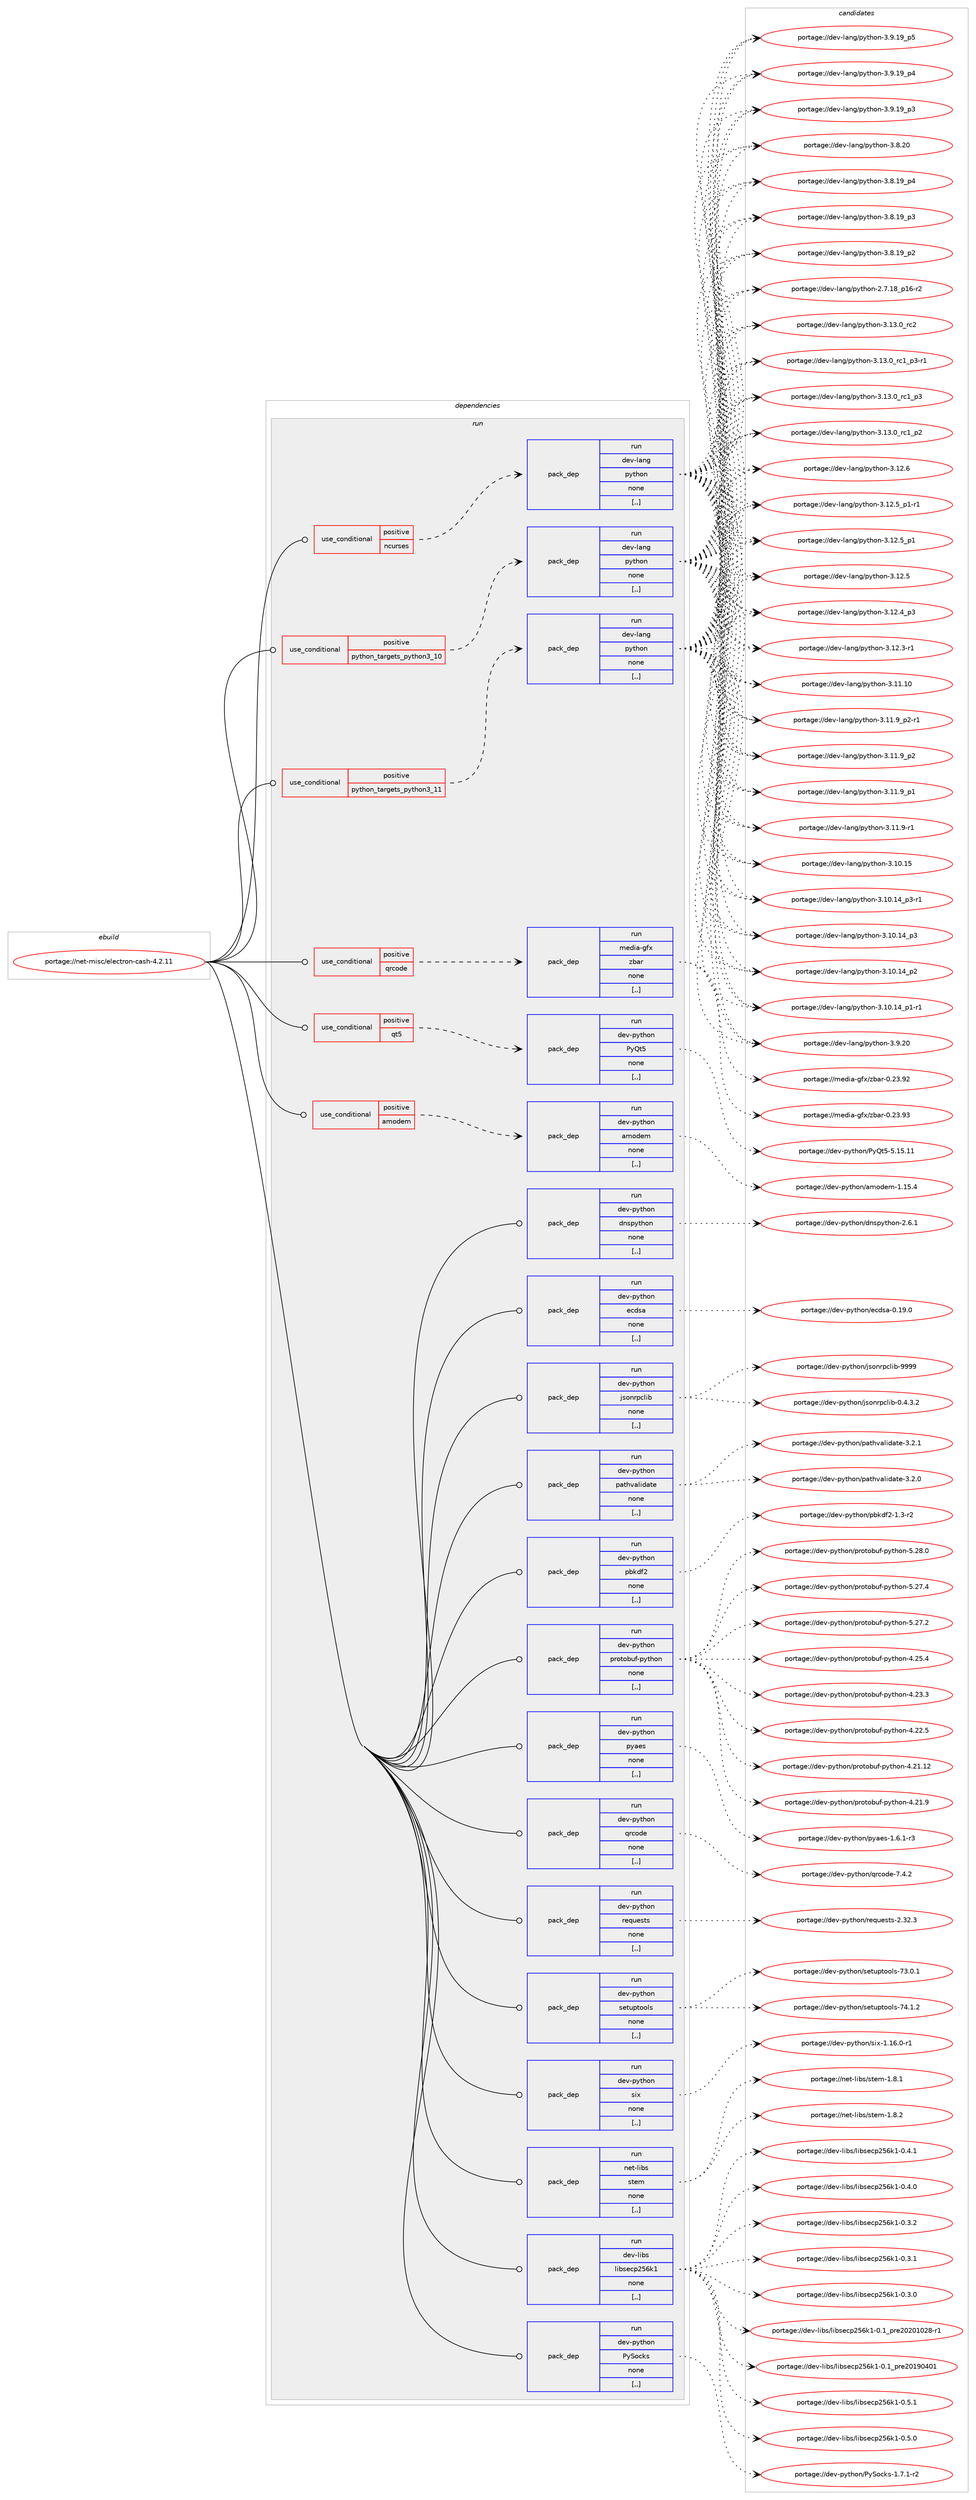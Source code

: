 digraph prolog {

# *************
# Graph options
# *************

newrank=true;
concentrate=true;
compound=true;
graph [rankdir=LR,fontname=Helvetica,fontsize=10,ranksep=1.5];#, ranksep=2.5, nodesep=0.2];
edge  [arrowhead=vee];
node  [fontname=Helvetica,fontsize=10];

# **********
# The ebuild
# **********

subgraph cluster_leftcol {
color=gray;
label=<<i>ebuild</i>>;
id [label="portage://net-misc/electron-cash-4.2.11", color=red, width=4, href="../net-misc/electron-cash-4.2.11.svg"];
}

# ****************
# The dependencies
# ****************

subgraph cluster_midcol {
color=gray;
label=<<i>dependencies</i>>;
subgraph cluster_compile {
fillcolor="#eeeeee";
style=filled;
label=<<i>compile</i>>;
}
subgraph cluster_compileandrun {
fillcolor="#eeeeee";
style=filled;
label=<<i>compile and run</i>>;
}
subgraph cluster_run {
fillcolor="#eeeeee";
style=filled;
label=<<i>run</i>>;
subgraph cond230640 {
dependency879158 [label=<<TABLE BORDER="0" CELLBORDER="1" CELLSPACING="0" CELLPADDING="4"><TR><TD ROWSPAN="3" CELLPADDING="10">use_conditional</TD></TR><TR><TD>positive</TD></TR><TR><TD>amodem</TD></TR></TABLE>>, shape=none, color=red];
subgraph pack642085 {
dependency879159 [label=<<TABLE BORDER="0" CELLBORDER="1" CELLSPACING="0" CELLPADDING="4" WIDTH="220"><TR><TD ROWSPAN="6" CELLPADDING="30">pack_dep</TD></TR><TR><TD WIDTH="110">run</TD></TR><TR><TD>dev-python</TD></TR><TR><TD>amodem</TD></TR><TR><TD>none</TD></TR><TR><TD>[,,]</TD></TR></TABLE>>, shape=none, color=blue];
}
dependency879158:e -> dependency879159:w [weight=20,style="dashed",arrowhead="vee"];
}
id:e -> dependency879158:w [weight=20,style="solid",arrowhead="odot"];
subgraph cond230641 {
dependency879160 [label=<<TABLE BORDER="0" CELLBORDER="1" CELLSPACING="0" CELLPADDING="4"><TR><TD ROWSPAN="3" CELLPADDING="10">use_conditional</TD></TR><TR><TD>positive</TD></TR><TR><TD>ncurses</TD></TR></TABLE>>, shape=none, color=red];
subgraph pack642086 {
dependency879161 [label=<<TABLE BORDER="0" CELLBORDER="1" CELLSPACING="0" CELLPADDING="4" WIDTH="220"><TR><TD ROWSPAN="6" CELLPADDING="30">pack_dep</TD></TR><TR><TD WIDTH="110">run</TD></TR><TR><TD>dev-lang</TD></TR><TR><TD>python</TD></TR><TR><TD>none</TD></TR><TR><TD>[,,]</TD></TR></TABLE>>, shape=none, color=blue];
}
dependency879160:e -> dependency879161:w [weight=20,style="dashed",arrowhead="vee"];
}
id:e -> dependency879160:w [weight=20,style="solid",arrowhead="odot"];
subgraph cond230642 {
dependency879162 [label=<<TABLE BORDER="0" CELLBORDER="1" CELLSPACING="0" CELLPADDING="4"><TR><TD ROWSPAN="3" CELLPADDING="10">use_conditional</TD></TR><TR><TD>positive</TD></TR><TR><TD>python_targets_python3_10</TD></TR></TABLE>>, shape=none, color=red];
subgraph pack642087 {
dependency879163 [label=<<TABLE BORDER="0" CELLBORDER="1" CELLSPACING="0" CELLPADDING="4" WIDTH="220"><TR><TD ROWSPAN="6" CELLPADDING="30">pack_dep</TD></TR><TR><TD WIDTH="110">run</TD></TR><TR><TD>dev-lang</TD></TR><TR><TD>python</TD></TR><TR><TD>none</TD></TR><TR><TD>[,,]</TD></TR></TABLE>>, shape=none, color=blue];
}
dependency879162:e -> dependency879163:w [weight=20,style="dashed",arrowhead="vee"];
}
id:e -> dependency879162:w [weight=20,style="solid",arrowhead="odot"];
subgraph cond230643 {
dependency879164 [label=<<TABLE BORDER="0" CELLBORDER="1" CELLSPACING="0" CELLPADDING="4"><TR><TD ROWSPAN="3" CELLPADDING="10">use_conditional</TD></TR><TR><TD>positive</TD></TR><TR><TD>python_targets_python3_11</TD></TR></TABLE>>, shape=none, color=red];
subgraph pack642088 {
dependency879165 [label=<<TABLE BORDER="0" CELLBORDER="1" CELLSPACING="0" CELLPADDING="4" WIDTH="220"><TR><TD ROWSPAN="6" CELLPADDING="30">pack_dep</TD></TR><TR><TD WIDTH="110">run</TD></TR><TR><TD>dev-lang</TD></TR><TR><TD>python</TD></TR><TR><TD>none</TD></TR><TR><TD>[,,]</TD></TR></TABLE>>, shape=none, color=blue];
}
dependency879164:e -> dependency879165:w [weight=20,style="dashed",arrowhead="vee"];
}
id:e -> dependency879164:w [weight=20,style="solid",arrowhead="odot"];
subgraph cond230644 {
dependency879166 [label=<<TABLE BORDER="0" CELLBORDER="1" CELLSPACING="0" CELLPADDING="4"><TR><TD ROWSPAN="3" CELLPADDING="10">use_conditional</TD></TR><TR><TD>positive</TD></TR><TR><TD>qrcode</TD></TR></TABLE>>, shape=none, color=red];
subgraph pack642089 {
dependency879167 [label=<<TABLE BORDER="0" CELLBORDER="1" CELLSPACING="0" CELLPADDING="4" WIDTH="220"><TR><TD ROWSPAN="6" CELLPADDING="30">pack_dep</TD></TR><TR><TD WIDTH="110">run</TD></TR><TR><TD>media-gfx</TD></TR><TR><TD>zbar</TD></TR><TR><TD>none</TD></TR><TR><TD>[,,]</TD></TR></TABLE>>, shape=none, color=blue];
}
dependency879166:e -> dependency879167:w [weight=20,style="dashed",arrowhead="vee"];
}
id:e -> dependency879166:w [weight=20,style="solid",arrowhead="odot"];
subgraph cond230645 {
dependency879168 [label=<<TABLE BORDER="0" CELLBORDER="1" CELLSPACING="0" CELLPADDING="4"><TR><TD ROWSPAN="3" CELLPADDING="10">use_conditional</TD></TR><TR><TD>positive</TD></TR><TR><TD>qt5</TD></TR></TABLE>>, shape=none, color=red];
subgraph pack642090 {
dependency879169 [label=<<TABLE BORDER="0" CELLBORDER="1" CELLSPACING="0" CELLPADDING="4" WIDTH="220"><TR><TD ROWSPAN="6" CELLPADDING="30">pack_dep</TD></TR><TR><TD WIDTH="110">run</TD></TR><TR><TD>dev-python</TD></TR><TR><TD>PyQt5</TD></TR><TR><TD>none</TD></TR><TR><TD>[,,]</TD></TR></TABLE>>, shape=none, color=blue];
}
dependency879168:e -> dependency879169:w [weight=20,style="dashed",arrowhead="vee"];
}
id:e -> dependency879168:w [weight=20,style="solid",arrowhead="odot"];
subgraph pack642091 {
dependency879170 [label=<<TABLE BORDER="0" CELLBORDER="1" CELLSPACING="0" CELLPADDING="4" WIDTH="220"><TR><TD ROWSPAN="6" CELLPADDING="30">pack_dep</TD></TR><TR><TD WIDTH="110">run</TD></TR><TR><TD>dev-libs</TD></TR><TR><TD>libsecp256k1</TD></TR><TR><TD>none</TD></TR><TR><TD>[,,]</TD></TR></TABLE>>, shape=none, color=blue];
}
id:e -> dependency879170:w [weight=20,style="solid",arrowhead="odot"];
subgraph pack642092 {
dependency879171 [label=<<TABLE BORDER="0" CELLBORDER="1" CELLSPACING="0" CELLPADDING="4" WIDTH="220"><TR><TD ROWSPAN="6" CELLPADDING="30">pack_dep</TD></TR><TR><TD WIDTH="110">run</TD></TR><TR><TD>dev-python</TD></TR><TR><TD>PySocks</TD></TR><TR><TD>none</TD></TR><TR><TD>[,,]</TD></TR></TABLE>>, shape=none, color=blue];
}
id:e -> dependency879171:w [weight=20,style="solid",arrowhead="odot"];
subgraph pack642093 {
dependency879172 [label=<<TABLE BORDER="0" CELLBORDER="1" CELLSPACING="0" CELLPADDING="4" WIDTH="220"><TR><TD ROWSPAN="6" CELLPADDING="30">pack_dep</TD></TR><TR><TD WIDTH="110">run</TD></TR><TR><TD>dev-python</TD></TR><TR><TD>dnspython</TD></TR><TR><TD>none</TD></TR><TR><TD>[,,]</TD></TR></TABLE>>, shape=none, color=blue];
}
id:e -> dependency879172:w [weight=20,style="solid",arrowhead="odot"];
subgraph pack642094 {
dependency879173 [label=<<TABLE BORDER="0" CELLBORDER="1" CELLSPACING="0" CELLPADDING="4" WIDTH="220"><TR><TD ROWSPAN="6" CELLPADDING="30">pack_dep</TD></TR><TR><TD WIDTH="110">run</TD></TR><TR><TD>dev-python</TD></TR><TR><TD>ecdsa</TD></TR><TR><TD>none</TD></TR><TR><TD>[,,]</TD></TR></TABLE>>, shape=none, color=blue];
}
id:e -> dependency879173:w [weight=20,style="solid",arrowhead="odot"];
subgraph pack642095 {
dependency879174 [label=<<TABLE BORDER="0" CELLBORDER="1" CELLSPACING="0" CELLPADDING="4" WIDTH="220"><TR><TD ROWSPAN="6" CELLPADDING="30">pack_dep</TD></TR><TR><TD WIDTH="110">run</TD></TR><TR><TD>dev-python</TD></TR><TR><TD>jsonrpclib</TD></TR><TR><TD>none</TD></TR><TR><TD>[,,]</TD></TR></TABLE>>, shape=none, color=blue];
}
id:e -> dependency879174:w [weight=20,style="solid",arrowhead="odot"];
subgraph pack642096 {
dependency879175 [label=<<TABLE BORDER="0" CELLBORDER="1" CELLSPACING="0" CELLPADDING="4" WIDTH="220"><TR><TD ROWSPAN="6" CELLPADDING="30">pack_dep</TD></TR><TR><TD WIDTH="110">run</TD></TR><TR><TD>dev-python</TD></TR><TR><TD>pathvalidate</TD></TR><TR><TD>none</TD></TR><TR><TD>[,,]</TD></TR></TABLE>>, shape=none, color=blue];
}
id:e -> dependency879175:w [weight=20,style="solid",arrowhead="odot"];
subgraph pack642097 {
dependency879176 [label=<<TABLE BORDER="0" CELLBORDER="1" CELLSPACING="0" CELLPADDING="4" WIDTH="220"><TR><TD ROWSPAN="6" CELLPADDING="30">pack_dep</TD></TR><TR><TD WIDTH="110">run</TD></TR><TR><TD>dev-python</TD></TR><TR><TD>pbkdf2</TD></TR><TR><TD>none</TD></TR><TR><TD>[,,]</TD></TR></TABLE>>, shape=none, color=blue];
}
id:e -> dependency879176:w [weight=20,style="solid",arrowhead="odot"];
subgraph pack642098 {
dependency879177 [label=<<TABLE BORDER="0" CELLBORDER="1" CELLSPACING="0" CELLPADDING="4" WIDTH="220"><TR><TD ROWSPAN="6" CELLPADDING="30">pack_dep</TD></TR><TR><TD WIDTH="110">run</TD></TR><TR><TD>dev-python</TD></TR><TR><TD>protobuf-python</TD></TR><TR><TD>none</TD></TR><TR><TD>[,,]</TD></TR></TABLE>>, shape=none, color=blue];
}
id:e -> dependency879177:w [weight=20,style="solid",arrowhead="odot"];
subgraph pack642099 {
dependency879178 [label=<<TABLE BORDER="0" CELLBORDER="1" CELLSPACING="0" CELLPADDING="4" WIDTH="220"><TR><TD ROWSPAN="6" CELLPADDING="30">pack_dep</TD></TR><TR><TD WIDTH="110">run</TD></TR><TR><TD>dev-python</TD></TR><TR><TD>pyaes</TD></TR><TR><TD>none</TD></TR><TR><TD>[,,]</TD></TR></TABLE>>, shape=none, color=blue];
}
id:e -> dependency879178:w [weight=20,style="solid",arrowhead="odot"];
subgraph pack642100 {
dependency879179 [label=<<TABLE BORDER="0" CELLBORDER="1" CELLSPACING="0" CELLPADDING="4" WIDTH="220"><TR><TD ROWSPAN="6" CELLPADDING="30">pack_dep</TD></TR><TR><TD WIDTH="110">run</TD></TR><TR><TD>dev-python</TD></TR><TR><TD>qrcode</TD></TR><TR><TD>none</TD></TR><TR><TD>[,,]</TD></TR></TABLE>>, shape=none, color=blue];
}
id:e -> dependency879179:w [weight=20,style="solid",arrowhead="odot"];
subgraph pack642101 {
dependency879180 [label=<<TABLE BORDER="0" CELLBORDER="1" CELLSPACING="0" CELLPADDING="4" WIDTH="220"><TR><TD ROWSPAN="6" CELLPADDING="30">pack_dep</TD></TR><TR><TD WIDTH="110">run</TD></TR><TR><TD>dev-python</TD></TR><TR><TD>requests</TD></TR><TR><TD>none</TD></TR><TR><TD>[,,]</TD></TR></TABLE>>, shape=none, color=blue];
}
id:e -> dependency879180:w [weight=20,style="solid",arrowhead="odot"];
subgraph pack642102 {
dependency879181 [label=<<TABLE BORDER="0" CELLBORDER="1" CELLSPACING="0" CELLPADDING="4" WIDTH="220"><TR><TD ROWSPAN="6" CELLPADDING="30">pack_dep</TD></TR><TR><TD WIDTH="110">run</TD></TR><TR><TD>dev-python</TD></TR><TR><TD>setuptools</TD></TR><TR><TD>none</TD></TR><TR><TD>[,,]</TD></TR></TABLE>>, shape=none, color=blue];
}
id:e -> dependency879181:w [weight=20,style="solid",arrowhead="odot"];
subgraph pack642103 {
dependency879182 [label=<<TABLE BORDER="0" CELLBORDER="1" CELLSPACING="0" CELLPADDING="4" WIDTH="220"><TR><TD ROWSPAN="6" CELLPADDING="30">pack_dep</TD></TR><TR><TD WIDTH="110">run</TD></TR><TR><TD>dev-python</TD></TR><TR><TD>six</TD></TR><TR><TD>none</TD></TR><TR><TD>[,,]</TD></TR></TABLE>>, shape=none, color=blue];
}
id:e -> dependency879182:w [weight=20,style="solid",arrowhead="odot"];
subgraph pack642104 {
dependency879183 [label=<<TABLE BORDER="0" CELLBORDER="1" CELLSPACING="0" CELLPADDING="4" WIDTH="220"><TR><TD ROWSPAN="6" CELLPADDING="30">pack_dep</TD></TR><TR><TD WIDTH="110">run</TD></TR><TR><TD>net-libs</TD></TR><TR><TD>stem</TD></TR><TR><TD>none</TD></TR><TR><TD>[,,]</TD></TR></TABLE>>, shape=none, color=blue];
}
id:e -> dependency879183:w [weight=20,style="solid",arrowhead="odot"];
}
}

# **************
# The candidates
# **************

subgraph cluster_choices {
rank=same;
color=gray;
label=<<i>candidates</i>>;

subgraph choice642085 {
color=black;
nodesep=1;
choice10010111845112121116104111110479710911110010110945494649534652 [label="portage://dev-python/amodem-1.15.4", color=red, width=4,href="../dev-python/amodem-1.15.4.svg"];
dependency879159:e -> choice10010111845112121116104111110479710911110010110945494649534652:w [style=dotted,weight="100"];
}
subgraph choice642086 {
color=black;
nodesep=1;
choice10010111845108971101034711212111610411111045514649514648951149950 [label="portage://dev-lang/python-3.13.0_rc2", color=red, width=4,href="../dev-lang/python-3.13.0_rc2.svg"];
choice1001011184510897110103471121211161041111104551464951464895114994995112514511449 [label="portage://dev-lang/python-3.13.0_rc1_p3-r1", color=red, width=4,href="../dev-lang/python-3.13.0_rc1_p3-r1.svg"];
choice100101118451089711010347112121116104111110455146495146489511499499511251 [label="portage://dev-lang/python-3.13.0_rc1_p3", color=red, width=4,href="../dev-lang/python-3.13.0_rc1_p3.svg"];
choice100101118451089711010347112121116104111110455146495146489511499499511250 [label="portage://dev-lang/python-3.13.0_rc1_p2", color=red, width=4,href="../dev-lang/python-3.13.0_rc1_p2.svg"];
choice10010111845108971101034711212111610411111045514649504654 [label="portage://dev-lang/python-3.12.6", color=red, width=4,href="../dev-lang/python-3.12.6.svg"];
choice1001011184510897110103471121211161041111104551464950465395112494511449 [label="portage://dev-lang/python-3.12.5_p1-r1", color=red, width=4,href="../dev-lang/python-3.12.5_p1-r1.svg"];
choice100101118451089711010347112121116104111110455146495046539511249 [label="portage://dev-lang/python-3.12.5_p1", color=red, width=4,href="../dev-lang/python-3.12.5_p1.svg"];
choice10010111845108971101034711212111610411111045514649504653 [label="portage://dev-lang/python-3.12.5", color=red, width=4,href="../dev-lang/python-3.12.5.svg"];
choice100101118451089711010347112121116104111110455146495046529511251 [label="portage://dev-lang/python-3.12.4_p3", color=red, width=4,href="../dev-lang/python-3.12.4_p3.svg"];
choice100101118451089711010347112121116104111110455146495046514511449 [label="portage://dev-lang/python-3.12.3-r1", color=red, width=4,href="../dev-lang/python-3.12.3-r1.svg"];
choice1001011184510897110103471121211161041111104551464949464948 [label="portage://dev-lang/python-3.11.10", color=red, width=4,href="../dev-lang/python-3.11.10.svg"];
choice1001011184510897110103471121211161041111104551464949465795112504511449 [label="portage://dev-lang/python-3.11.9_p2-r1", color=red, width=4,href="../dev-lang/python-3.11.9_p2-r1.svg"];
choice100101118451089711010347112121116104111110455146494946579511250 [label="portage://dev-lang/python-3.11.9_p2", color=red, width=4,href="../dev-lang/python-3.11.9_p2.svg"];
choice100101118451089711010347112121116104111110455146494946579511249 [label="portage://dev-lang/python-3.11.9_p1", color=red, width=4,href="../dev-lang/python-3.11.9_p1.svg"];
choice100101118451089711010347112121116104111110455146494946574511449 [label="portage://dev-lang/python-3.11.9-r1", color=red, width=4,href="../dev-lang/python-3.11.9-r1.svg"];
choice1001011184510897110103471121211161041111104551464948464953 [label="portage://dev-lang/python-3.10.15", color=red, width=4,href="../dev-lang/python-3.10.15.svg"];
choice100101118451089711010347112121116104111110455146494846495295112514511449 [label="portage://dev-lang/python-3.10.14_p3-r1", color=red, width=4,href="../dev-lang/python-3.10.14_p3-r1.svg"];
choice10010111845108971101034711212111610411111045514649484649529511251 [label="portage://dev-lang/python-3.10.14_p3", color=red, width=4,href="../dev-lang/python-3.10.14_p3.svg"];
choice10010111845108971101034711212111610411111045514649484649529511250 [label="portage://dev-lang/python-3.10.14_p2", color=red, width=4,href="../dev-lang/python-3.10.14_p2.svg"];
choice100101118451089711010347112121116104111110455146494846495295112494511449 [label="portage://dev-lang/python-3.10.14_p1-r1", color=red, width=4,href="../dev-lang/python-3.10.14_p1-r1.svg"];
choice10010111845108971101034711212111610411111045514657465048 [label="portage://dev-lang/python-3.9.20", color=red, width=4,href="../dev-lang/python-3.9.20.svg"];
choice100101118451089711010347112121116104111110455146574649579511253 [label="portage://dev-lang/python-3.9.19_p5", color=red, width=4,href="../dev-lang/python-3.9.19_p5.svg"];
choice100101118451089711010347112121116104111110455146574649579511252 [label="portage://dev-lang/python-3.9.19_p4", color=red, width=4,href="../dev-lang/python-3.9.19_p4.svg"];
choice100101118451089711010347112121116104111110455146574649579511251 [label="portage://dev-lang/python-3.9.19_p3", color=red, width=4,href="../dev-lang/python-3.9.19_p3.svg"];
choice10010111845108971101034711212111610411111045514656465048 [label="portage://dev-lang/python-3.8.20", color=red, width=4,href="../dev-lang/python-3.8.20.svg"];
choice100101118451089711010347112121116104111110455146564649579511252 [label="portage://dev-lang/python-3.8.19_p4", color=red, width=4,href="../dev-lang/python-3.8.19_p4.svg"];
choice100101118451089711010347112121116104111110455146564649579511251 [label="portage://dev-lang/python-3.8.19_p3", color=red, width=4,href="../dev-lang/python-3.8.19_p3.svg"];
choice100101118451089711010347112121116104111110455146564649579511250 [label="portage://dev-lang/python-3.8.19_p2", color=red, width=4,href="../dev-lang/python-3.8.19_p2.svg"];
choice100101118451089711010347112121116104111110455046554649569511249544511450 [label="portage://dev-lang/python-2.7.18_p16-r2", color=red, width=4,href="../dev-lang/python-2.7.18_p16-r2.svg"];
dependency879161:e -> choice10010111845108971101034711212111610411111045514649514648951149950:w [style=dotted,weight="100"];
dependency879161:e -> choice1001011184510897110103471121211161041111104551464951464895114994995112514511449:w [style=dotted,weight="100"];
dependency879161:e -> choice100101118451089711010347112121116104111110455146495146489511499499511251:w [style=dotted,weight="100"];
dependency879161:e -> choice100101118451089711010347112121116104111110455146495146489511499499511250:w [style=dotted,weight="100"];
dependency879161:e -> choice10010111845108971101034711212111610411111045514649504654:w [style=dotted,weight="100"];
dependency879161:e -> choice1001011184510897110103471121211161041111104551464950465395112494511449:w [style=dotted,weight="100"];
dependency879161:e -> choice100101118451089711010347112121116104111110455146495046539511249:w [style=dotted,weight="100"];
dependency879161:e -> choice10010111845108971101034711212111610411111045514649504653:w [style=dotted,weight="100"];
dependency879161:e -> choice100101118451089711010347112121116104111110455146495046529511251:w [style=dotted,weight="100"];
dependency879161:e -> choice100101118451089711010347112121116104111110455146495046514511449:w [style=dotted,weight="100"];
dependency879161:e -> choice1001011184510897110103471121211161041111104551464949464948:w [style=dotted,weight="100"];
dependency879161:e -> choice1001011184510897110103471121211161041111104551464949465795112504511449:w [style=dotted,weight="100"];
dependency879161:e -> choice100101118451089711010347112121116104111110455146494946579511250:w [style=dotted,weight="100"];
dependency879161:e -> choice100101118451089711010347112121116104111110455146494946579511249:w [style=dotted,weight="100"];
dependency879161:e -> choice100101118451089711010347112121116104111110455146494946574511449:w [style=dotted,weight="100"];
dependency879161:e -> choice1001011184510897110103471121211161041111104551464948464953:w [style=dotted,weight="100"];
dependency879161:e -> choice100101118451089711010347112121116104111110455146494846495295112514511449:w [style=dotted,weight="100"];
dependency879161:e -> choice10010111845108971101034711212111610411111045514649484649529511251:w [style=dotted,weight="100"];
dependency879161:e -> choice10010111845108971101034711212111610411111045514649484649529511250:w [style=dotted,weight="100"];
dependency879161:e -> choice100101118451089711010347112121116104111110455146494846495295112494511449:w [style=dotted,weight="100"];
dependency879161:e -> choice10010111845108971101034711212111610411111045514657465048:w [style=dotted,weight="100"];
dependency879161:e -> choice100101118451089711010347112121116104111110455146574649579511253:w [style=dotted,weight="100"];
dependency879161:e -> choice100101118451089711010347112121116104111110455146574649579511252:w [style=dotted,weight="100"];
dependency879161:e -> choice100101118451089711010347112121116104111110455146574649579511251:w [style=dotted,weight="100"];
dependency879161:e -> choice10010111845108971101034711212111610411111045514656465048:w [style=dotted,weight="100"];
dependency879161:e -> choice100101118451089711010347112121116104111110455146564649579511252:w [style=dotted,weight="100"];
dependency879161:e -> choice100101118451089711010347112121116104111110455146564649579511251:w [style=dotted,weight="100"];
dependency879161:e -> choice100101118451089711010347112121116104111110455146564649579511250:w [style=dotted,weight="100"];
dependency879161:e -> choice100101118451089711010347112121116104111110455046554649569511249544511450:w [style=dotted,weight="100"];
}
subgraph choice642087 {
color=black;
nodesep=1;
choice10010111845108971101034711212111610411111045514649514648951149950 [label="portage://dev-lang/python-3.13.0_rc2", color=red, width=4,href="../dev-lang/python-3.13.0_rc2.svg"];
choice1001011184510897110103471121211161041111104551464951464895114994995112514511449 [label="portage://dev-lang/python-3.13.0_rc1_p3-r1", color=red, width=4,href="../dev-lang/python-3.13.0_rc1_p3-r1.svg"];
choice100101118451089711010347112121116104111110455146495146489511499499511251 [label="portage://dev-lang/python-3.13.0_rc1_p3", color=red, width=4,href="../dev-lang/python-3.13.0_rc1_p3.svg"];
choice100101118451089711010347112121116104111110455146495146489511499499511250 [label="portage://dev-lang/python-3.13.0_rc1_p2", color=red, width=4,href="../dev-lang/python-3.13.0_rc1_p2.svg"];
choice10010111845108971101034711212111610411111045514649504654 [label="portage://dev-lang/python-3.12.6", color=red, width=4,href="../dev-lang/python-3.12.6.svg"];
choice1001011184510897110103471121211161041111104551464950465395112494511449 [label="portage://dev-lang/python-3.12.5_p1-r1", color=red, width=4,href="../dev-lang/python-3.12.5_p1-r1.svg"];
choice100101118451089711010347112121116104111110455146495046539511249 [label="portage://dev-lang/python-3.12.5_p1", color=red, width=4,href="../dev-lang/python-3.12.5_p1.svg"];
choice10010111845108971101034711212111610411111045514649504653 [label="portage://dev-lang/python-3.12.5", color=red, width=4,href="../dev-lang/python-3.12.5.svg"];
choice100101118451089711010347112121116104111110455146495046529511251 [label="portage://dev-lang/python-3.12.4_p3", color=red, width=4,href="../dev-lang/python-3.12.4_p3.svg"];
choice100101118451089711010347112121116104111110455146495046514511449 [label="portage://dev-lang/python-3.12.3-r1", color=red, width=4,href="../dev-lang/python-3.12.3-r1.svg"];
choice1001011184510897110103471121211161041111104551464949464948 [label="portage://dev-lang/python-3.11.10", color=red, width=4,href="../dev-lang/python-3.11.10.svg"];
choice1001011184510897110103471121211161041111104551464949465795112504511449 [label="portage://dev-lang/python-3.11.9_p2-r1", color=red, width=4,href="../dev-lang/python-3.11.9_p2-r1.svg"];
choice100101118451089711010347112121116104111110455146494946579511250 [label="portage://dev-lang/python-3.11.9_p2", color=red, width=4,href="../dev-lang/python-3.11.9_p2.svg"];
choice100101118451089711010347112121116104111110455146494946579511249 [label="portage://dev-lang/python-3.11.9_p1", color=red, width=4,href="../dev-lang/python-3.11.9_p1.svg"];
choice100101118451089711010347112121116104111110455146494946574511449 [label="portage://dev-lang/python-3.11.9-r1", color=red, width=4,href="../dev-lang/python-3.11.9-r1.svg"];
choice1001011184510897110103471121211161041111104551464948464953 [label="portage://dev-lang/python-3.10.15", color=red, width=4,href="../dev-lang/python-3.10.15.svg"];
choice100101118451089711010347112121116104111110455146494846495295112514511449 [label="portage://dev-lang/python-3.10.14_p3-r1", color=red, width=4,href="../dev-lang/python-3.10.14_p3-r1.svg"];
choice10010111845108971101034711212111610411111045514649484649529511251 [label="portage://dev-lang/python-3.10.14_p3", color=red, width=4,href="../dev-lang/python-3.10.14_p3.svg"];
choice10010111845108971101034711212111610411111045514649484649529511250 [label="portage://dev-lang/python-3.10.14_p2", color=red, width=4,href="../dev-lang/python-3.10.14_p2.svg"];
choice100101118451089711010347112121116104111110455146494846495295112494511449 [label="portage://dev-lang/python-3.10.14_p1-r1", color=red, width=4,href="../dev-lang/python-3.10.14_p1-r1.svg"];
choice10010111845108971101034711212111610411111045514657465048 [label="portage://dev-lang/python-3.9.20", color=red, width=4,href="../dev-lang/python-3.9.20.svg"];
choice100101118451089711010347112121116104111110455146574649579511253 [label="portage://dev-lang/python-3.9.19_p5", color=red, width=4,href="../dev-lang/python-3.9.19_p5.svg"];
choice100101118451089711010347112121116104111110455146574649579511252 [label="portage://dev-lang/python-3.9.19_p4", color=red, width=4,href="../dev-lang/python-3.9.19_p4.svg"];
choice100101118451089711010347112121116104111110455146574649579511251 [label="portage://dev-lang/python-3.9.19_p3", color=red, width=4,href="../dev-lang/python-3.9.19_p3.svg"];
choice10010111845108971101034711212111610411111045514656465048 [label="portage://dev-lang/python-3.8.20", color=red, width=4,href="../dev-lang/python-3.8.20.svg"];
choice100101118451089711010347112121116104111110455146564649579511252 [label="portage://dev-lang/python-3.8.19_p4", color=red, width=4,href="../dev-lang/python-3.8.19_p4.svg"];
choice100101118451089711010347112121116104111110455146564649579511251 [label="portage://dev-lang/python-3.8.19_p3", color=red, width=4,href="../dev-lang/python-3.8.19_p3.svg"];
choice100101118451089711010347112121116104111110455146564649579511250 [label="portage://dev-lang/python-3.8.19_p2", color=red, width=4,href="../dev-lang/python-3.8.19_p2.svg"];
choice100101118451089711010347112121116104111110455046554649569511249544511450 [label="portage://dev-lang/python-2.7.18_p16-r2", color=red, width=4,href="../dev-lang/python-2.7.18_p16-r2.svg"];
dependency879163:e -> choice10010111845108971101034711212111610411111045514649514648951149950:w [style=dotted,weight="100"];
dependency879163:e -> choice1001011184510897110103471121211161041111104551464951464895114994995112514511449:w [style=dotted,weight="100"];
dependency879163:e -> choice100101118451089711010347112121116104111110455146495146489511499499511251:w [style=dotted,weight="100"];
dependency879163:e -> choice100101118451089711010347112121116104111110455146495146489511499499511250:w [style=dotted,weight="100"];
dependency879163:e -> choice10010111845108971101034711212111610411111045514649504654:w [style=dotted,weight="100"];
dependency879163:e -> choice1001011184510897110103471121211161041111104551464950465395112494511449:w [style=dotted,weight="100"];
dependency879163:e -> choice100101118451089711010347112121116104111110455146495046539511249:w [style=dotted,weight="100"];
dependency879163:e -> choice10010111845108971101034711212111610411111045514649504653:w [style=dotted,weight="100"];
dependency879163:e -> choice100101118451089711010347112121116104111110455146495046529511251:w [style=dotted,weight="100"];
dependency879163:e -> choice100101118451089711010347112121116104111110455146495046514511449:w [style=dotted,weight="100"];
dependency879163:e -> choice1001011184510897110103471121211161041111104551464949464948:w [style=dotted,weight="100"];
dependency879163:e -> choice1001011184510897110103471121211161041111104551464949465795112504511449:w [style=dotted,weight="100"];
dependency879163:e -> choice100101118451089711010347112121116104111110455146494946579511250:w [style=dotted,weight="100"];
dependency879163:e -> choice100101118451089711010347112121116104111110455146494946579511249:w [style=dotted,weight="100"];
dependency879163:e -> choice100101118451089711010347112121116104111110455146494946574511449:w [style=dotted,weight="100"];
dependency879163:e -> choice1001011184510897110103471121211161041111104551464948464953:w [style=dotted,weight="100"];
dependency879163:e -> choice100101118451089711010347112121116104111110455146494846495295112514511449:w [style=dotted,weight="100"];
dependency879163:e -> choice10010111845108971101034711212111610411111045514649484649529511251:w [style=dotted,weight="100"];
dependency879163:e -> choice10010111845108971101034711212111610411111045514649484649529511250:w [style=dotted,weight="100"];
dependency879163:e -> choice100101118451089711010347112121116104111110455146494846495295112494511449:w [style=dotted,weight="100"];
dependency879163:e -> choice10010111845108971101034711212111610411111045514657465048:w [style=dotted,weight="100"];
dependency879163:e -> choice100101118451089711010347112121116104111110455146574649579511253:w [style=dotted,weight="100"];
dependency879163:e -> choice100101118451089711010347112121116104111110455146574649579511252:w [style=dotted,weight="100"];
dependency879163:e -> choice100101118451089711010347112121116104111110455146574649579511251:w [style=dotted,weight="100"];
dependency879163:e -> choice10010111845108971101034711212111610411111045514656465048:w [style=dotted,weight="100"];
dependency879163:e -> choice100101118451089711010347112121116104111110455146564649579511252:w [style=dotted,weight="100"];
dependency879163:e -> choice100101118451089711010347112121116104111110455146564649579511251:w [style=dotted,weight="100"];
dependency879163:e -> choice100101118451089711010347112121116104111110455146564649579511250:w [style=dotted,weight="100"];
dependency879163:e -> choice100101118451089711010347112121116104111110455046554649569511249544511450:w [style=dotted,weight="100"];
}
subgraph choice642088 {
color=black;
nodesep=1;
choice10010111845108971101034711212111610411111045514649514648951149950 [label="portage://dev-lang/python-3.13.0_rc2", color=red, width=4,href="../dev-lang/python-3.13.0_rc2.svg"];
choice1001011184510897110103471121211161041111104551464951464895114994995112514511449 [label="portage://dev-lang/python-3.13.0_rc1_p3-r1", color=red, width=4,href="../dev-lang/python-3.13.0_rc1_p3-r1.svg"];
choice100101118451089711010347112121116104111110455146495146489511499499511251 [label="portage://dev-lang/python-3.13.0_rc1_p3", color=red, width=4,href="../dev-lang/python-3.13.0_rc1_p3.svg"];
choice100101118451089711010347112121116104111110455146495146489511499499511250 [label="portage://dev-lang/python-3.13.0_rc1_p2", color=red, width=4,href="../dev-lang/python-3.13.0_rc1_p2.svg"];
choice10010111845108971101034711212111610411111045514649504654 [label="portage://dev-lang/python-3.12.6", color=red, width=4,href="../dev-lang/python-3.12.6.svg"];
choice1001011184510897110103471121211161041111104551464950465395112494511449 [label="portage://dev-lang/python-3.12.5_p1-r1", color=red, width=4,href="../dev-lang/python-3.12.5_p1-r1.svg"];
choice100101118451089711010347112121116104111110455146495046539511249 [label="portage://dev-lang/python-3.12.5_p1", color=red, width=4,href="../dev-lang/python-3.12.5_p1.svg"];
choice10010111845108971101034711212111610411111045514649504653 [label="portage://dev-lang/python-3.12.5", color=red, width=4,href="../dev-lang/python-3.12.5.svg"];
choice100101118451089711010347112121116104111110455146495046529511251 [label="portage://dev-lang/python-3.12.4_p3", color=red, width=4,href="../dev-lang/python-3.12.4_p3.svg"];
choice100101118451089711010347112121116104111110455146495046514511449 [label="portage://dev-lang/python-3.12.3-r1", color=red, width=4,href="../dev-lang/python-3.12.3-r1.svg"];
choice1001011184510897110103471121211161041111104551464949464948 [label="portage://dev-lang/python-3.11.10", color=red, width=4,href="../dev-lang/python-3.11.10.svg"];
choice1001011184510897110103471121211161041111104551464949465795112504511449 [label="portage://dev-lang/python-3.11.9_p2-r1", color=red, width=4,href="../dev-lang/python-3.11.9_p2-r1.svg"];
choice100101118451089711010347112121116104111110455146494946579511250 [label="portage://dev-lang/python-3.11.9_p2", color=red, width=4,href="../dev-lang/python-3.11.9_p2.svg"];
choice100101118451089711010347112121116104111110455146494946579511249 [label="portage://dev-lang/python-3.11.9_p1", color=red, width=4,href="../dev-lang/python-3.11.9_p1.svg"];
choice100101118451089711010347112121116104111110455146494946574511449 [label="portage://dev-lang/python-3.11.9-r1", color=red, width=4,href="../dev-lang/python-3.11.9-r1.svg"];
choice1001011184510897110103471121211161041111104551464948464953 [label="portage://dev-lang/python-3.10.15", color=red, width=4,href="../dev-lang/python-3.10.15.svg"];
choice100101118451089711010347112121116104111110455146494846495295112514511449 [label="portage://dev-lang/python-3.10.14_p3-r1", color=red, width=4,href="../dev-lang/python-3.10.14_p3-r1.svg"];
choice10010111845108971101034711212111610411111045514649484649529511251 [label="portage://dev-lang/python-3.10.14_p3", color=red, width=4,href="../dev-lang/python-3.10.14_p3.svg"];
choice10010111845108971101034711212111610411111045514649484649529511250 [label="portage://dev-lang/python-3.10.14_p2", color=red, width=4,href="../dev-lang/python-3.10.14_p2.svg"];
choice100101118451089711010347112121116104111110455146494846495295112494511449 [label="portage://dev-lang/python-3.10.14_p1-r1", color=red, width=4,href="../dev-lang/python-3.10.14_p1-r1.svg"];
choice10010111845108971101034711212111610411111045514657465048 [label="portage://dev-lang/python-3.9.20", color=red, width=4,href="../dev-lang/python-3.9.20.svg"];
choice100101118451089711010347112121116104111110455146574649579511253 [label="portage://dev-lang/python-3.9.19_p5", color=red, width=4,href="../dev-lang/python-3.9.19_p5.svg"];
choice100101118451089711010347112121116104111110455146574649579511252 [label="portage://dev-lang/python-3.9.19_p4", color=red, width=4,href="../dev-lang/python-3.9.19_p4.svg"];
choice100101118451089711010347112121116104111110455146574649579511251 [label="portage://dev-lang/python-3.9.19_p3", color=red, width=4,href="../dev-lang/python-3.9.19_p3.svg"];
choice10010111845108971101034711212111610411111045514656465048 [label="portage://dev-lang/python-3.8.20", color=red, width=4,href="../dev-lang/python-3.8.20.svg"];
choice100101118451089711010347112121116104111110455146564649579511252 [label="portage://dev-lang/python-3.8.19_p4", color=red, width=4,href="../dev-lang/python-3.8.19_p4.svg"];
choice100101118451089711010347112121116104111110455146564649579511251 [label="portage://dev-lang/python-3.8.19_p3", color=red, width=4,href="../dev-lang/python-3.8.19_p3.svg"];
choice100101118451089711010347112121116104111110455146564649579511250 [label="portage://dev-lang/python-3.8.19_p2", color=red, width=4,href="../dev-lang/python-3.8.19_p2.svg"];
choice100101118451089711010347112121116104111110455046554649569511249544511450 [label="portage://dev-lang/python-2.7.18_p16-r2", color=red, width=4,href="../dev-lang/python-2.7.18_p16-r2.svg"];
dependency879165:e -> choice10010111845108971101034711212111610411111045514649514648951149950:w [style=dotted,weight="100"];
dependency879165:e -> choice1001011184510897110103471121211161041111104551464951464895114994995112514511449:w [style=dotted,weight="100"];
dependency879165:e -> choice100101118451089711010347112121116104111110455146495146489511499499511251:w [style=dotted,weight="100"];
dependency879165:e -> choice100101118451089711010347112121116104111110455146495146489511499499511250:w [style=dotted,weight="100"];
dependency879165:e -> choice10010111845108971101034711212111610411111045514649504654:w [style=dotted,weight="100"];
dependency879165:e -> choice1001011184510897110103471121211161041111104551464950465395112494511449:w [style=dotted,weight="100"];
dependency879165:e -> choice100101118451089711010347112121116104111110455146495046539511249:w [style=dotted,weight="100"];
dependency879165:e -> choice10010111845108971101034711212111610411111045514649504653:w [style=dotted,weight="100"];
dependency879165:e -> choice100101118451089711010347112121116104111110455146495046529511251:w [style=dotted,weight="100"];
dependency879165:e -> choice100101118451089711010347112121116104111110455146495046514511449:w [style=dotted,weight="100"];
dependency879165:e -> choice1001011184510897110103471121211161041111104551464949464948:w [style=dotted,weight="100"];
dependency879165:e -> choice1001011184510897110103471121211161041111104551464949465795112504511449:w [style=dotted,weight="100"];
dependency879165:e -> choice100101118451089711010347112121116104111110455146494946579511250:w [style=dotted,weight="100"];
dependency879165:e -> choice100101118451089711010347112121116104111110455146494946579511249:w [style=dotted,weight="100"];
dependency879165:e -> choice100101118451089711010347112121116104111110455146494946574511449:w [style=dotted,weight="100"];
dependency879165:e -> choice1001011184510897110103471121211161041111104551464948464953:w [style=dotted,weight="100"];
dependency879165:e -> choice100101118451089711010347112121116104111110455146494846495295112514511449:w [style=dotted,weight="100"];
dependency879165:e -> choice10010111845108971101034711212111610411111045514649484649529511251:w [style=dotted,weight="100"];
dependency879165:e -> choice10010111845108971101034711212111610411111045514649484649529511250:w [style=dotted,weight="100"];
dependency879165:e -> choice100101118451089711010347112121116104111110455146494846495295112494511449:w [style=dotted,weight="100"];
dependency879165:e -> choice10010111845108971101034711212111610411111045514657465048:w [style=dotted,weight="100"];
dependency879165:e -> choice100101118451089711010347112121116104111110455146574649579511253:w [style=dotted,weight="100"];
dependency879165:e -> choice100101118451089711010347112121116104111110455146574649579511252:w [style=dotted,weight="100"];
dependency879165:e -> choice100101118451089711010347112121116104111110455146574649579511251:w [style=dotted,weight="100"];
dependency879165:e -> choice10010111845108971101034711212111610411111045514656465048:w [style=dotted,weight="100"];
dependency879165:e -> choice100101118451089711010347112121116104111110455146564649579511252:w [style=dotted,weight="100"];
dependency879165:e -> choice100101118451089711010347112121116104111110455146564649579511251:w [style=dotted,weight="100"];
dependency879165:e -> choice100101118451089711010347112121116104111110455146564649579511250:w [style=dotted,weight="100"];
dependency879165:e -> choice100101118451089711010347112121116104111110455046554649569511249544511450:w [style=dotted,weight="100"];
}
subgraph choice642089 {
color=black;
nodesep=1;
choice10910110010597451031021204712298971144548465051465751 [label="portage://media-gfx/zbar-0.23.93", color=red, width=4,href="../media-gfx/zbar-0.23.93.svg"];
choice10910110010597451031021204712298971144548465051465750 [label="portage://media-gfx/zbar-0.23.92", color=red, width=4,href="../media-gfx/zbar-0.23.92.svg"];
dependency879167:e -> choice10910110010597451031021204712298971144548465051465751:w [style=dotted,weight="100"];
dependency879167:e -> choice10910110010597451031021204712298971144548465051465750:w [style=dotted,weight="100"];
}
subgraph choice642090 {
color=black;
nodesep=1;
choice10010111845112121116104111110478012181116534553464953464949 [label="portage://dev-python/PyQt5-5.15.11", color=red, width=4,href="../dev-python/PyQt5-5.15.11.svg"];
dependency879169:e -> choice10010111845112121116104111110478012181116534553464953464949:w [style=dotted,weight="100"];
}
subgraph choice642091 {
color=black;
nodesep=1;
choice100101118451081059811547108105981151019911250535410749454846534649 [label="portage://dev-libs/libsecp256k1-0.5.1", color=red, width=4,href="../dev-libs/libsecp256k1-0.5.1.svg"];
choice100101118451081059811547108105981151019911250535410749454846534648 [label="portage://dev-libs/libsecp256k1-0.5.0", color=red, width=4,href="../dev-libs/libsecp256k1-0.5.0.svg"];
choice100101118451081059811547108105981151019911250535410749454846524649 [label="portage://dev-libs/libsecp256k1-0.4.1", color=red, width=4,href="../dev-libs/libsecp256k1-0.4.1.svg"];
choice100101118451081059811547108105981151019911250535410749454846524648 [label="portage://dev-libs/libsecp256k1-0.4.0", color=red, width=4,href="../dev-libs/libsecp256k1-0.4.0.svg"];
choice100101118451081059811547108105981151019911250535410749454846514650 [label="portage://dev-libs/libsecp256k1-0.3.2", color=red, width=4,href="../dev-libs/libsecp256k1-0.3.2.svg"];
choice100101118451081059811547108105981151019911250535410749454846514649 [label="portage://dev-libs/libsecp256k1-0.3.1", color=red, width=4,href="../dev-libs/libsecp256k1-0.3.1.svg"];
choice100101118451081059811547108105981151019911250535410749454846514648 [label="portage://dev-libs/libsecp256k1-0.3.0", color=red, width=4,href="../dev-libs/libsecp256k1-0.3.0.svg"];
choice100101118451081059811547108105981151019911250535410749454846499511211410150485048494850564511449 [label="portage://dev-libs/libsecp256k1-0.1_pre20201028-r1", color=red, width=4,href="../dev-libs/libsecp256k1-0.1_pre20201028-r1.svg"];
choice10010111845108105981154710810598115101991125053541074945484649951121141015048495748524849 [label="portage://dev-libs/libsecp256k1-0.1_pre20190401", color=red, width=4,href="../dev-libs/libsecp256k1-0.1_pre20190401.svg"];
dependency879170:e -> choice100101118451081059811547108105981151019911250535410749454846534649:w [style=dotted,weight="100"];
dependency879170:e -> choice100101118451081059811547108105981151019911250535410749454846534648:w [style=dotted,weight="100"];
dependency879170:e -> choice100101118451081059811547108105981151019911250535410749454846524649:w [style=dotted,weight="100"];
dependency879170:e -> choice100101118451081059811547108105981151019911250535410749454846524648:w [style=dotted,weight="100"];
dependency879170:e -> choice100101118451081059811547108105981151019911250535410749454846514650:w [style=dotted,weight="100"];
dependency879170:e -> choice100101118451081059811547108105981151019911250535410749454846514649:w [style=dotted,weight="100"];
dependency879170:e -> choice100101118451081059811547108105981151019911250535410749454846514648:w [style=dotted,weight="100"];
dependency879170:e -> choice100101118451081059811547108105981151019911250535410749454846499511211410150485048494850564511449:w [style=dotted,weight="100"];
dependency879170:e -> choice10010111845108105981154710810598115101991125053541074945484649951121141015048495748524849:w [style=dotted,weight="100"];
}
subgraph choice642092 {
color=black;
nodesep=1;
choice10010111845112121116104111110478012183111991071154549465546494511450 [label="portage://dev-python/PySocks-1.7.1-r2", color=red, width=4,href="../dev-python/PySocks-1.7.1-r2.svg"];
dependency879171:e -> choice10010111845112121116104111110478012183111991071154549465546494511450:w [style=dotted,weight="100"];
}
subgraph choice642093 {
color=black;
nodesep=1;
choice1001011184511212111610411111047100110115112121116104111110455046544649 [label="portage://dev-python/dnspython-2.6.1", color=red, width=4,href="../dev-python/dnspython-2.6.1.svg"];
dependency879172:e -> choice1001011184511212111610411111047100110115112121116104111110455046544649:w [style=dotted,weight="100"];
}
subgraph choice642094 {
color=black;
nodesep=1;
choice1001011184511212111610411111047101991001159745484649574648 [label="portage://dev-python/ecdsa-0.19.0", color=red, width=4,href="../dev-python/ecdsa-0.19.0.svg"];
dependency879173:e -> choice1001011184511212111610411111047101991001159745484649574648:w [style=dotted,weight="100"];
}
subgraph choice642095 {
color=black;
nodesep=1;
choice100101118451121211161041111104710611511111011411299108105984557575757 [label="portage://dev-python/jsonrpclib-9999", color=red, width=4,href="../dev-python/jsonrpclib-9999.svg"];
choice100101118451121211161041111104710611511111011411299108105984548465246514650 [label="portage://dev-python/jsonrpclib-0.4.3.2", color=red, width=4,href="../dev-python/jsonrpclib-0.4.3.2.svg"];
dependency879174:e -> choice100101118451121211161041111104710611511111011411299108105984557575757:w [style=dotted,weight="100"];
dependency879174:e -> choice100101118451121211161041111104710611511111011411299108105984548465246514650:w [style=dotted,weight="100"];
}
subgraph choice642096 {
color=black;
nodesep=1;
choice1001011184511212111610411111047112971161041189710810510097116101455146504649 [label="portage://dev-python/pathvalidate-3.2.1", color=red, width=4,href="../dev-python/pathvalidate-3.2.1.svg"];
choice1001011184511212111610411111047112971161041189710810510097116101455146504648 [label="portage://dev-python/pathvalidate-3.2.0", color=red, width=4,href="../dev-python/pathvalidate-3.2.0.svg"];
dependency879175:e -> choice1001011184511212111610411111047112971161041189710810510097116101455146504649:w [style=dotted,weight="100"];
dependency879175:e -> choice1001011184511212111610411111047112971161041189710810510097116101455146504648:w [style=dotted,weight="100"];
}
subgraph choice642097 {
color=black;
nodesep=1;
choice10010111845112121116104111110471129810710010250454946514511450 [label="portage://dev-python/pbkdf2-1.3-r2", color=red, width=4,href="../dev-python/pbkdf2-1.3-r2.svg"];
dependency879176:e -> choice10010111845112121116104111110471129810710010250454946514511450:w [style=dotted,weight="100"];
}
subgraph choice642098 {
color=black;
nodesep=1;
choice1001011184511212111610411111047112114111116111981171024511212111610411111045534650564648 [label="portage://dev-python/protobuf-python-5.28.0", color=red, width=4,href="../dev-python/protobuf-python-5.28.0.svg"];
choice1001011184511212111610411111047112114111116111981171024511212111610411111045534650554652 [label="portage://dev-python/protobuf-python-5.27.4", color=red, width=4,href="../dev-python/protobuf-python-5.27.4.svg"];
choice1001011184511212111610411111047112114111116111981171024511212111610411111045534650554650 [label="portage://dev-python/protobuf-python-5.27.2", color=red, width=4,href="../dev-python/protobuf-python-5.27.2.svg"];
choice1001011184511212111610411111047112114111116111981171024511212111610411111045524650534652 [label="portage://dev-python/protobuf-python-4.25.4", color=red, width=4,href="../dev-python/protobuf-python-4.25.4.svg"];
choice1001011184511212111610411111047112114111116111981171024511212111610411111045524650514651 [label="portage://dev-python/protobuf-python-4.23.3", color=red, width=4,href="../dev-python/protobuf-python-4.23.3.svg"];
choice1001011184511212111610411111047112114111116111981171024511212111610411111045524650504653 [label="portage://dev-python/protobuf-python-4.22.5", color=red, width=4,href="../dev-python/protobuf-python-4.22.5.svg"];
choice100101118451121211161041111104711211411111611198117102451121211161041111104552465049464950 [label="portage://dev-python/protobuf-python-4.21.12", color=red, width=4,href="../dev-python/protobuf-python-4.21.12.svg"];
choice1001011184511212111610411111047112114111116111981171024511212111610411111045524650494657 [label="portage://dev-python/protobuf-python-4.21.9", color=red, width=4,href="../dev-python/protobuf-python-4.21.9.svg"];
dependency879177:e -> choice1001011184511212111610411111047112114111116111981171024511212111610411111045534650564648:w [style=dotted,weight="100"];
dependency879177:e -> choice1001011184511212111610411111047112114111116111981171024511212111610411111045534650554652:w [style=dotted,weight="100"];
dependency879177:e -> choice1001011184511212111610411111047112114111116111981171024511212111610411111045534650554650:w [style=dotted,weight="100"];
dependency879177:e -> choice1001011184511212111610411111047112114111116111981171024511212111610411111045524650534652:w [style=dotted,weight="100"];
dependency879177:e -> choice1001011184511212111610411111047112114111116111981171024511212111610411111045524650514651:w [style=dotted,weight="100"];
dependency879177:e -> choice1001011184511212111610411111047112114111116111981171024511212111610411111045524650504653:w [style=dotted,weight="100"];
dependency879177:e -> choice100101118451121211161041111104711211411111611198117102451121211161041111104552465049464950:w [style=dotted,weight="100"];
dependency879177:e -> choice1001011184511212111610411111047112114111116111981171024511212111610411111045524650494657:w [style=dotted,weight="100"];
}
subgraph choice642099 {
color=black;
nodesep=1;
choice1001011184511212111610411111047112121971011154549465446494511451 [label="portage://dev-python/pyaes-1.6.1-r3", color=red, width=4,href="../dev-python/pyaes-1.6.1-r3.svg"];
dependency879178:e -> choice1001011184511212111610411111047112121971011154549465446494511451:w [style=dotted,weight="100"];
}
subgraph choice642100 {
color=black;
nodesep=1;
choice100101118451121211161041111104711311499111100101455546524650 [label="portage://dev-python/qrcode-7.4.2", color=red, width=4,href="../dev-python/qrcode-7.4.2.svg"];
dependency879179:e -> choice100101118451121211161041111104711311499111100101455546524650:w [style=dotted,weight="100"];
}
subgraph choice642101 {
color=black;
nodesep=1;
choice100101118451121211161041111104711410111311710111511611545504651504651 [label="portage://dev-python/requests-2.32.3", color=red, width=4,href="../dev-python/requests-2.32.3.svg"];
dependency879180:e -> choice100101118451121211161041111104711410111311710111511611545504651504651:w [style=dotted,weight="100"];
}
subgraph choice642102 {
color=black;
nodesep=1;
choice100101118451121211161041111104711510111611711211611111110811545555246494650 [label="portage://dev-python/setuptools-74.1.2", color=red, width=4,href="../dev-python/setuptools-74.1.2.svg"];
choice100101118451121211161041111104711510111611711211611111110811545555146484649 [label="portage://dev-python/setuptools-73.0.1", color=red, width=4,href="../dev-python/setuptools-73.0.1.svg"];
dependency879181:e -> choice100101118451121211161041111104711510111611711211611111110811545555246494650:w [style=dotted,weight="100"];
dependency879181:e -> choice100101118451121211161041111104711510111611711211611111110811545555146484649:w [style=dotted,weight="100"];
}
subgraph choice642103 {
color=black;
nodesep=1;
choice1001011184511212111610411111047115105120454946495446484511449 [label="portage://dev-python/six-1.16.0-r1", color=red, width=4,href="../dev-python/six-1.16.0-r1.svg"];
dependency879182:e -> choice1001011184511212111610411111047115105120454946495446484511449:w [style=dotted,weight="100"];
}
subgraph choice642104 {
color=black;
nodesep=1;
choice110101116451081059811547115116101109454946564650 [label="portage://net-libs/stem-1.8.2", color=red, width=4,href="../net-libs/stem-1.8.2.svg"];
choice110101116451081059811547115116101109454946564649 [label="portage://net-libs/stem-1.8.1", color=red, width=4,href="../net-libs/stem-1.8.1.svg"];
dependency879183:e -> choice110101116451081059811547115116101109454946564650:w [style=dotted,weight="100"];
dependency879183:e -> choice110101116451081059811547115116101109454946564649:w [style=dotted,weight="100"];
}
}

}
